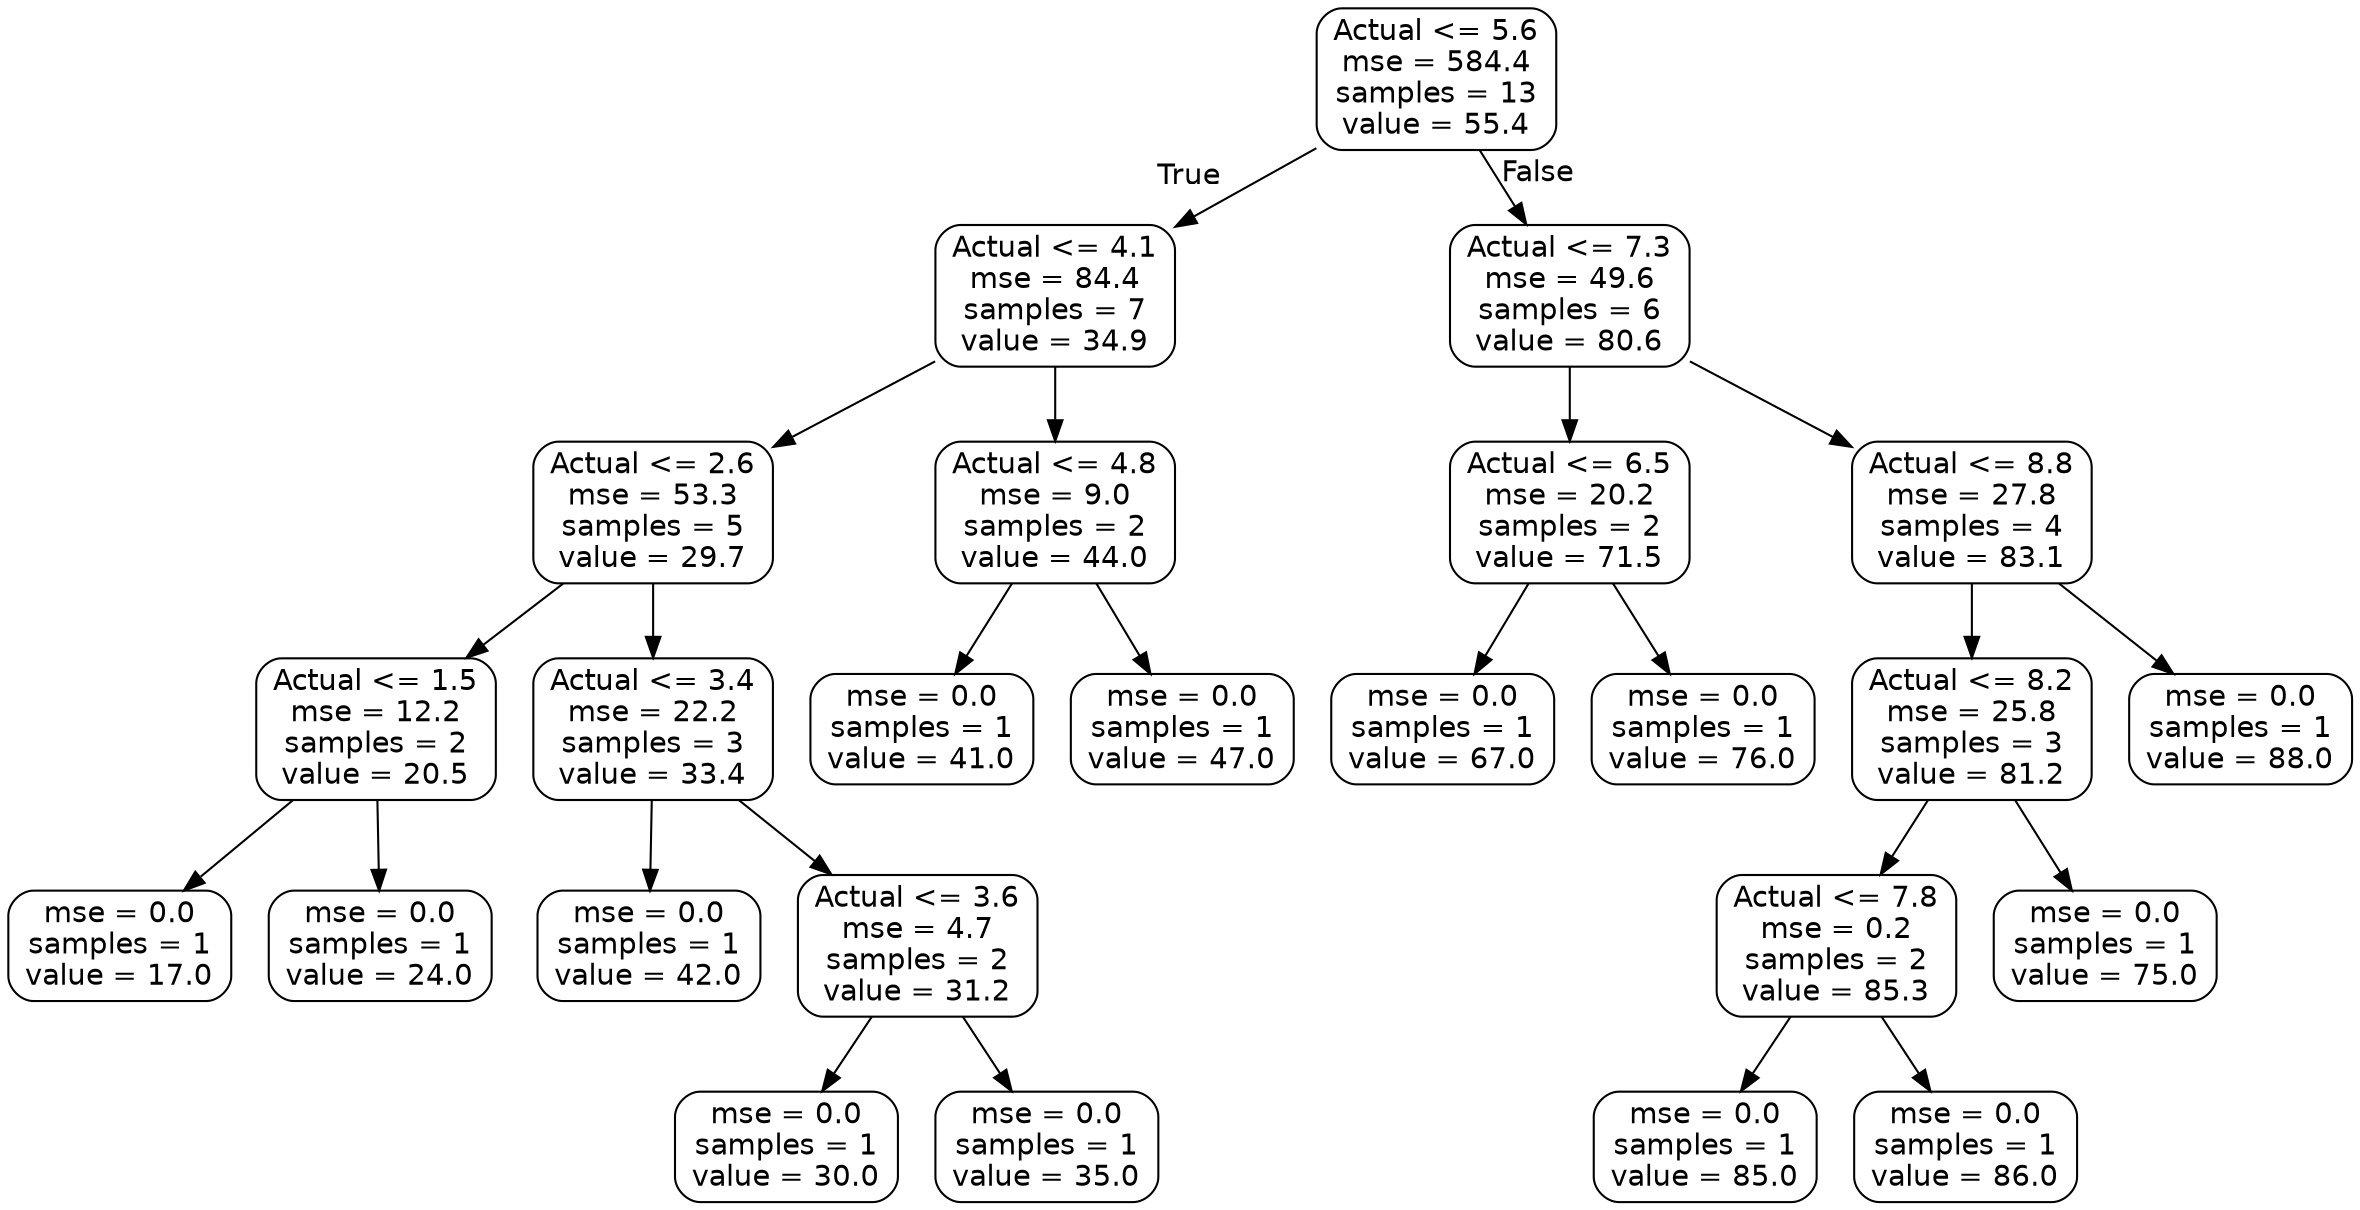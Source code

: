 digraph Tree {
node [shape=box, style="rounded", color="black", fontname=helvetica] ;
edge [fontname=helvetica] ;
0 [label="Actual <= 5.6\nmse = 584.4\nsamples = 13\nvalue = 55.4"] ;
1 [label="Actual <= 4.1\nmse = 84.4\nsamples = 7\nvalue = 34.9"] ;
0 -> 1 [labeldistance=2.5, labelangle=45, headlabel="True"] ;
2 [label="Actual <= 2.6\nmse = 53.3\nsamples = 5\nvalue = 29.7"] ;
1 -> 2 ;
3 [label="Actual <= 1.5\nmse = 12.2\nsamples = 2\nvalue = 20.5"] ;
2 -> 3 ;
4 [label="mse = 0.0\nsamples = 1\nvalue = 17.0"] ;
3 -> 4 ;
5 [label="mse = 0.0\nsamples = 1\nvalue = 24.0"] ;
3 -> 5 ;
6 [label="Actual <= 3.4\nmse = 22.2\nsamples = 3\nvalue = 33.4"] ;
2 -> 6 ;
7 [label="mse = 0.0\nsamples = 1\nvalue = 42.0"] ;
6 -> 7 ;
8 [label="Actual <= 3.6\nmse = 4.7\nsamples = 2\nvalue = 31.2"] ;
6 -> 8 ;
9 [label="mse = 0.0\nsamples = 1\nvalue = 30.0"] ;
8 -> 9 ;
10 [label="mse = 0.0\nsamples = 1\nvalue = 35.0"] ;
8 -> 10 ;
11 [label="Actual <= 4.8\nmse = 9.0\nsamples = 2\nvalue = 44.0"] ;
1 -> 11 ;
12 [label="mse = 0.0\nsamples = 1\nvalue = 41.0"] ;
11 -> 12 ;
13 [label="mse = 0.0\nsamples = 1\nvalue = 47.0"] ;
11 -> 13 ;
14 [label="Actual <= 7.3\nmse = 49.6\nsamples = 6\nvalue = 80.6"] ;
0 -> 14 [labeldistance=2.5, labelangle=-45, headlabel="False"] ;
15 [label="Actual <= 6.5\nmse = 20.2\nsamples = 2\nvalue = 71.5"] ;
14 -> 15 ;
16 [label="mse = 0.0\nsamples = 1\nvalue = 67.0"] ;
15 -> 16 ;
17 [label="mse = 0.0\nsamples = 1\nvalue = 76.0"] ;
15 -> 17 ;
18 [label="Actual <= 8.8\nmse = 27.8\nsamples = 4\nvalue = 83.1"] ;
14 -> 18 ;
19 [label="Actual <= 8.2\nmse = 25.8\nsamples = 3\nvalue = 81.2"] ;
18 -> 19 ;
20 [label="Actual <= 7.8\nmse = 0.2\nsamples = 2\nvalue = 85.3"] ;
19 -> 20 ;
21 [label="mse = 0.0\nsamples = 1\nvalue = 85.0"] ;
20 -> 21 ;
22 [label="mse = 0.0\nsamples = 1\nvalue = 86.0"] ;
20 -> 22 ;
23 [label="mse = 0.0\nsamples = 1\nvalue = 75.0"] ;
19 -> 23 ;
24 [label="mse = 0.0\nsamples = 1\nvalue = 88.0"] ;
18 -> 24 ;
}